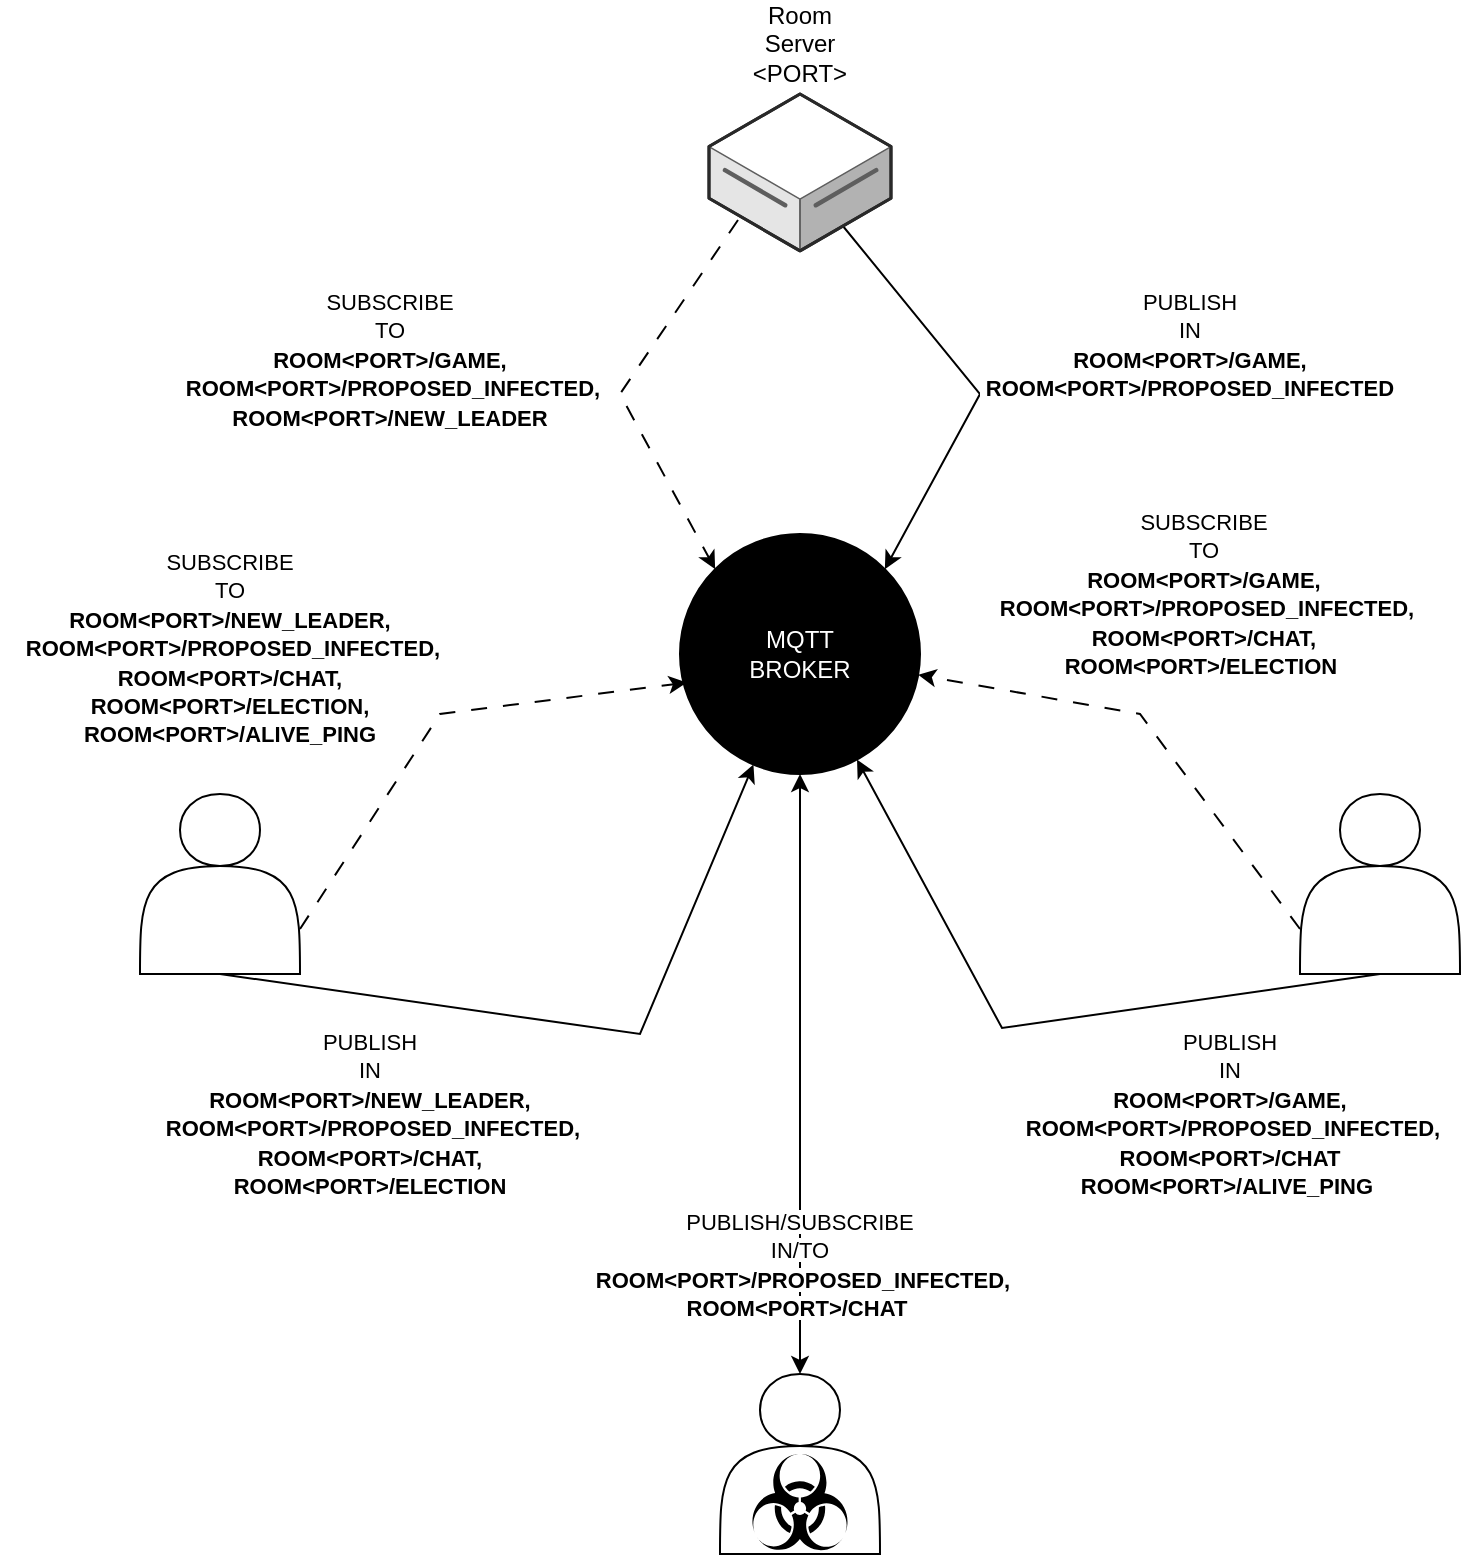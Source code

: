 <mxfile version="20.8.16" type="device"><diagram name="Page-1" id="oCSSiuHpNWdNnxX1yZ3F"><mxGraphModel dx="2333" dy="956" grid="1" gridSize="10" guides="1" tooltips="1" connect="1" arrows="1" fold="1" page="1" pageScale="1" pageWidth="850" pageHeight="1100" math="0" shadow="0"><root><mxCell id="0"/><mxCell id="1" parent="0"/><mxCell id="HqNGN2LF3_eYmWG3QDTP-1" value="&lt;font color=&quot;#ffffff&quot;&gt;MQTT&lt;br&gt;BROKER&lt;br&gt;&lt;/font&gt;" style="ellipse;whiteSpace=wrap;html=1;aspect=fixed;fillColor=#000000;" parent="1" vertex="1"><mxGeometry x="300" y="280" width="120" height="120" as="geometry"/></mxCell><mxCell id="HqNGN2LF3_eYmWG3QDTP-9" value="" style="shape=actor;whiteSpace=wrap;html=1;fontColor=#000000;fillColor=#FFFFFF;" parent="1" vertex="1"><mxGeometry x="610" y="410" width="80" height="90" as="geometry"/></mxCell><mxCell id="HqNGN2LF3_eYmWG3QDTP-10" value="" style="shape=actor;whiteSpace=wrap;html=1;fontColor=#000000;fillColor=#FFFFFF;" parent="1" vertex="1"><mxGeometry x="30" y="410" width="80" height="90" as="geometry"/></mxCell><mxCell id="HqNGN2LF3_eYmWG3QDTP-11" value="" style="shape=image;html=1;verticalAlign=top;verticalLabelPosition=bottom;labelBackgroundColor=#ffffff;imageAspect=0;aspect=fixed;image=https://cdn0.iconfinder.com/data/icons/phosphor-light-vol-2/256/crown-light-128.png;fontColor=#000000;fillColor=#FFFFFF;strokeWidth=1;imageBorder=none;" parent="1" vertex="1"><mxGeometry x="623" y="370" width="54" height="54" as="geometry"/></mxCell><mxCell id="Kact2WP2ps_fsqj1nKf6-3" value="Room Server&lt;br&gt;&amp;lt;PORT&amp;gt;" style="text;html=1;strokeColor=none;fillColor=none;align=center;verticalAlign=middle;whiteSpace=wrap;rounded=0;" vertex="1" parent="1"><mxGeometry x="330" y="20" width="60" height="30" as="geometry"/></mxCell><mxCell id="Kact2WP2ps_fsqj1nKf6-5" value="" style="endArrow=classic;html=1;rounded=0;entryX=1;entryY=0;entryDx=0;entryDy=0;" edge="1" parent="1" target="HqNGN2LF3_eYmWG3QDTP-1"><mxGeometry width="50" height="50" relative="1" as="geometry"><mxPoint x="379" y="123" as="sourcePoint"/><mxPoint x="359.09" y="280" as="targetPoint"/><Array as="points"><mxPoint x="450" y="210"/></Array></mxGeometry></mxCell><mxCell id="Kact2WP2ps_fsqj1nKf6-6" value="&lt;span style=&quot;color: rgb(0, 0, 0); font-family: Helvetica; font-size: 11px; font-style: normal; font-variant-ligatures: normal; font-variant-caps: normal; font-weight: 400; letter-spacing: normal; orphans: 2; text-indent: 0px; text-transform: none; widows: 2; word-spacing: 0px; -webkit-text-stroke-width: 0px; background-color: rgb(255, 255, 255); text-decoration-thickness: initial; text-decoration-style: initial; text-decoration-color: initial; float: none; display: inline !important;&quot;&gt;PUBLISH&lt;/span&gt;&lt;br style=&quot;border-color: var(--border-color); color: rgb(0, 0, 0); font-family: Helvetica; font-size: 11px; font-style: normal; font-variant-ligatures: normal; font-variant-caps: normal; font-weight: 400; letter-spacing: normal; orphans: 2; text-indent: 0px; text-transform: none; widows: 2; word-spacing: 0px; -webkit-text-stroke-width: 0px; text-decoration-thickness: initial; text-decoration-style: initial; text-decoration-color: initial;&quot;&gt;&lt;span style=&quot;color: rgb(0, 0, 0); font-family: Helvetica; font-size: 11px; font-style: normal; font-variant-ligatures: normal; font-variant-caps: normal; font-weight: 400; letter-spacing: normal; orphans: 2; text-indent: 0px; text-transform: none; widows: 2; word-spacing: 0px; -webkit-text-stroke-width: 0px; background-color: rgb(255, 255, 255); text-decoration-thickness: initial; text-decoration-style: initial; text-decoration-color: initial; float: none; display: inline !important;&quot;&gt;IN&lt;/span&gt;&lt;br style=&quot;border-color: var(--border-color); color: rgb(0, 0, 0); font-family: Helvetica; font-size: 11px; font-style: normal; font-variant-ligatures: normal; font-variant-caps: normal; font-weight: 400; letter-spacing: normal; orphans: 2; text-indent: 0px; text-transform: none; widows: 2; word-spacing: 0px; -webkit-text-stroke-width: 0px; text-decoration-thickness: initial; text-decoration-style: initial; text-decoration-color: initial;&quot;&gt;&lt;b&gt;&lt;span style=&quot;color: rgb(0, 0, 0); font-family: Helvetica; font-size: 11px; font-style: normal; font-variant-ligatures: normal; font-variant-caps: normal; letter-spacing: normal; orphans: 2; text-indent: 0px; text-transform: none; widows: 2; word-spacing: 0px; -webkit-text-stroke-width: 0px; background-color: rgb(255, 255, 255); text-decoration-thickness: initial; text-decoration-style: initial; text-decoration-color: initial; float: none; display: inline !important;&quot;&gt;ROOM&amp;lt;PORT&amp;gt;/GAME,&lt;/span&gt;&lt;br style=&quot;border-color: var(--border-color); color: rgb(0, 0, 0); font-family: Helvetica; font-size: 11px; font-style: normal; font-variant-ligatures: normal; font-variant-caps: normal; letter-spacing: normal; orphans: 2; text-indent: 0px; text-transform: none; widows: 2; word-spacing: 0px; -webkit-text-stroke-width: 0px; text-decoration-thickness: initial; text-decoration-style: initial; text-decoration-color: initial;&quot;&gt;&lt;span style=&quot;color: rgb(0, 0, 0); font-family: Helvetica; font-size: 11px; font-style: normal; font-variant-ligatures: normal; font-variant-caps: normal; letter-spacing: normal; orphans: 2; text-indent: 0px; text-transform: none; widows: 2; word-spacing: 0px; -webkit-text-stroke-width: 0px; background-color: rgb(255, 255, 255); text-decoration-thickness: initial; text-decoration-style: initial; text-decoration-color: initial; float: none; display: inline !important;&quot;&gt;&amp;nbsp;ROOM&amp;lt;PORT&amp;gt;/PROPOSED_INFECTED&amp;nbsp;&lt;/span&gt;&lt;/b&gt;" style="text;whiteSpace=wrap;html=1;align=center;" vertex="1" parent="1"><mxGeometry x="440" y="150" width="230" height="80" as="geometry"/></mxCell><mxCell id="Kact2WP2ps_fsqj1nKf6-2" value="" style="verticalLabelPosition=bottom;html=1;verticalAlign=top;strokeWidth=1;align=center;outlineConnect=0;dashed=0;outlineConnect=0;shape=mxgraph.aws3d.dataServer;strokeColor=#5E5E5E;aspect=fixed;" vertex="1" parent="1"><mxGeometry x="314.5" y="60" width="91" height="78.43" as="geometry"/></mxCell><mxCell id="Kact2WP2ps_fsqj1nKf6-8" value="" style="endArrow=classic;html=1;rounded=0;entryX=0;entryY=0;entryDx=0;entryDy=0;endFill=1;startArrow=none;startFill=0;dashed=1;dashPattern=8 8;" edge="1" parent="1" target="HqNGN2LF3_eYmWG3QDTP-1"><mxGeometry width="50" height="50" relative="1" as="geometry"><mxPoint x="329" y="123" as="sourcePoint"/><mxPoint x="282.426" y="310.004" as="targetPoint"/><Array as="points"><mxPoint x="270" y="210"/></Array></mxGeometry></mxCell><mxCell id="Kact2WP2ps_fsqj1nKf6-9" value="&lt;span style=&quot;font-size: 11px; background-color: rgb(255, 255, 255);&quot;&gt;SUBSCRIBE&lt;/span&gt;&lt;br style=&quot;border-color: var(--border-color); color: rgb(0, 0, 0); font-family: Helvetica; font-size: 11px; font-style: normal; font-variant-ligatures: normal; font-variant-caps: normal; font-weight: 400; letter-spacing: normal; orphans: 2; text-indent: 0px; text-transform: none; widows: 2; word-spacing: 0px; -webkit-text-stroke-width: 0px; text-decoration-thickness: initial; text-decoration-style: initial; text-decoration-color: initial;&quot;&gt;&lt;span style=&quot;font-size: 11px; background-color: rgb(255, 255, 255);&quot;&gt;TO&lt;/span&gt;&lt;br style=&quot;border-color: var(--border-color); color: rgb(0, 0, 0); font-family: Helvetica; font-size: 11px; font-style: normal; font-variant-ligatures: normal; font-variant-caps: normal; font-weight: 400; letter-spacing: normal; orphans: 2; text-indent: 0px; text-transform: none; widows: 2; word-spacing: 0px; -webkit-text-stroke-width: 0px; text-decoration-thickness: initial; text-decoration-style: initial; text-decoration-color: initial;&quot;&gt;&lt;b&gt;&lt;span style=&quot;color: rgb(0, 0, 0); font-family: Helvetica; font-size: 11px; font-style: normal; font-variant-ligatures: normal; font-variant-caps: normal; letter-spacing: normal; orphans: 2; text-indent: 0px; text-transform: none; widows: 2; word-spacing: 0px; -webkit-text-stroke-width: 0px; background-color: rgb(255, 255, 255); text-decoration-thickness: initial; text-decoration-style: initial; text-decoration-color: initial; float: none; display: inline !important;&quot;&gt;ROOM&amp;lt;PORT&amp;gt;/GAME,&lt;/span&gt;&lt;br style=&quot;border-color: var(--border-color); color: rgb(0, 0, 0); font-family: Helvetica; font-size: 11px; font-style: normal; font-variant-ligatures: normal; font-variant-caps: normal; letter-spacing: normal; orphans: 2; text-indent: 0px; text-transform: none; widows: 2; word-spacing: 0px; -webkit-text-stroke-width: 0px; text-decoration-thickness: initial; text-decoration-style: initial; text-decoration-color: initial;&quot;&gt;&lt;span style=&quot;color: rgb(0, 0, 0); font-family: Helvetica; font-size: 11px; font-style: normal; font-variant-ligatures: normal; font-variant-caps: normal; letter-spacing: normal; orphans: 2; text-indent: 0px; text-transform: none; widows: 2; word-spacing: 0px; -webkit-text-stroke-width: 0px; background-color: rgb(255, 255, 255); text-decoration-thickness: initial; text-decoration-style: initial; text-decoration-color: initial; float: none; display: inline !important;&quot;&gt;&amp;nbsp;ROOM&amp;lt;PORT&amp;gt;/PROPOSED_INFECTED,&lt;br&gt;ROOM&amp;lt;PORT&amp;gt;/NEW_LEADER&lt;/span&gt;&lt;/b&gt;" style="text;whiteSpace=wrap;html=1;align=center;" vertex="1" parent="1"><mxGeometry x="40" y="150" width="230" height="80" as="geometry"/></mxCell><mxCell id="Kact2WP2ps_fsqj1nKf6-11" value="" style="endArrow=classic;html=1;rounded=0;exitX=0.5;exitY=1;exitDx=0;exitDy=0;" edge="1" parent="1" source="HqNGN2LF3_eYmWG3QDTP-9" target="HqNGN2LF3_eYmWG3QDTP-1"><mxGeometry width="50" height="50" relative="1" as="geometry"><mxPoint x="390" y="440" as="sourcePoint"/><mxPoint x="413.426" y="614.574" as="targetPoint"/><Array as="points"><mxPoint x="461" y="527"/></Array></mxGeometry></mxCell><mxCell id="Kact2WP2ps_fsqj1nKf6-12" value="" style="endArrow=classic;html=1;rounded=0;endFill=1;startArrow=none;startFill=0;dashed=1;dashPattern=8 8;exitX=0;exitY=0.75;exitDx=0;exitDy=0;" edge="1" parent="1" source="HqNGN2LF3_eYmWG3QDTP-9" target="HqNGN2LF3_eYmWG3QDTP-1"><mxGeometry width="50" height="50" relative="1" as="geometry"><mxPoint x="569" y="252.71" as="sourcePoint"/><mxPoint x="557.574" y="427.284" as="targetPoint"/><Array as="points"><mxPoint x="530" y="370"/></Array></mxGeometry></mxCell><mxCell id="Kact2WP2ps_fsqj1nKf6-14" value="&lt;span style=&quot;color: rgb(0, 0, 0); font-family: Helvetica; font-size: 11px; font-style: normal; font-variant-ligatures: normal; font-variant-caps: normal; font-weight: 400; letter-spacing: normal; orphans: 2; text-indent: 0px; text-transform: none; widows: 2; word-spacing: 0px; -webkit-text-stroke-width: 0px; background-color: rgb(255, 255, 255); text-decoration-thickness: initial; text-decoration-style: initial; text-decoration-color: initial; float: none; display: inline !important;&quot;&gt;PUBLISH&lt;/span&gt;&lt;br style=&quot;border-color: var(--border-color); color: rgb(0, 0, 0); font-family: Helvetica; font-size: 11px; font-style: normal; font-variant-ligatures: normal; font-variant-caps: normal; font-weight: 400; letter-spacing: normal; orphans: 2; text-indent: 0px; text-transform: none; widows: 2; word-spacing: 0px; -webkit-text-stroke-width: 0px; text-decoration-thickness: initial; text-decoration-style: initial; text-decoration-color: initial;&quot;&gt;&lt;span style=&quot;color: rgb(0, 0, 0); font-family: Helvetica; font-size: 11px; font-style: normal; font-variant-ligatures: normal; font-variant-caps: normal; font-weight: 400; letter-spacing: normal; orphans: 2; text-indent: 0px; text-transform: none; widows: 2; word-spacing: 0px; -webkit-text-stroke-width: 0px; background-color: rgb(255, 255, 255); text-decoration-thickness: initial; text-decoration-style: initial; text-decoration-color: initial; float: none; display: inline !important;&quot;&gt;IN&lt;/span&gt;&lt;br style=&quot;border-color: var(--border-color); color: rgb(0, 0, 0); font-family: Helvetica; font-size: 11px; font-style: normal; font-variant-ligatures: normal; font-variant-caps: normal; font-weight: 400; letter-spacing: normal; orphans: 2; text-indent: 0px; text-transform: none; widows: 2; word-spacing: 0px; -webkit-text-stroke-width: 0px; text-decoration-thickness: initial; text-decoration-style: initial; text-decoration-color: initial;&quot;&gt;&lt;b&gt;&lt;span style=&quot;color: rgb(0, 0, 0); font-family: Helvetica; font-size: 11px; font-style: normal; font-variant-ligatures: normal; font-variant-caps: normal; letter-spacing: normal; orphans: 2; text-indent: 0px; text-transform: none; widows: 2; word-spacing: 0px; -webkit-text-stroke-width: 0px; background-color: rgb(255, 255, 255); text-decoration-thickness: initial; text-decoration-style: initial; text-decoration-color: initial; float: none; display: inline !important;&quot;&gt;ROOM&amp;lt;PORT&amp;gt;/GAME,&lt;/span&gt;&lt;br style=&quot;border-color: var(--border-color); color: rgb(0, 0, 0); font-family: Helvetica; font-size: 11px; font-style: normal; font-variant-ligatures: normal; font-variant-caps: normal; letter-spacing: normal; orphans: 2; text-indent: 0px; text-transform: none; widows: 2; word-spacing: 0px; -webkit-text-stroke-width: 0px; text-decoration-thickness: initial; text-decoration-style: initial; text-decoration-color: initial;&quot;&gt;&lt;span style=&quot;color: rgb(0, 0, 0); font-family: Helvetica; font-size: 11px; font-style: normal; font-variant-ligatures: normal; font-variant-caps: normal; letter-spacing: normal; orphans: 2; text-indent: 0px; text-transform: none; widows: 2; word-spacing: 0px; -webkit-text-stroke-width: 0px; background-color: rgb(255, 255, 255); text-decoration-thickness: initial; text-decoration-style: initial; text-decoration-color: initial; float: none; display: inline !important;&quot;&gt;&amp;nbsp;ROOM&amp;lt;PORT&amp;gt;/PROPOSED_INFECTED,&lt;br&gt;ROOM&amp;lt;PORT&amp;gt;/CHAT&lt;br&gt;ROOM&amp;lt;PORT&amp;gt;/ALIVE_PING&amp;nbsp;&lt;/span&gt;&lt;/b&gt;" style="text;whiteSpace=wrap;html=1;align=center;" vertex="1" parent="1"><mxGeometry x="460" y="520" width="230" height="80" as="geometry"/></mxCell><mxCell id="Kact2WP2ps_fsqj1nKf6-15" value="&lt;span style=&quot;font-size: 11px; background-color: rgb(255, 255, 255);&quot;&gt;SUBSCRIBE&lt;/span&gt;&lt;br style=&quot;border-color: var(--border-color); color: rgb(0, 0, 0); font-family: Helvetica; font-size: 11px; font-style: normal; font-variant-ligatures: normal; font-variant-caps: normal; font-weight: 400; letter-spacing: normal; orphans: 2; text-indent: 0px; text-transform: none; widows: 2; word-spacing: 0px; -webkit-text-stroke-width: 0px; text-decoration-thickness: initial; text-decoration-style: initial; text-decoration-color: initial;&quot;&gt;&lt;span style=&quot;font-size: 11px; background-color: rgb(255, 255, 255);&quot;&gt;TO&lt;/span&gt;&lt;br style=&quot;border-color: var(--border-color); color: rgb(0, 0, 0); font-family: Helvetica; font-size: 11px; font-style: normal; font-variant-ligatures: normal; font-variant-caps: normal; font-weight: 400; letter-spacing: normal; orphans: 2; text-indent: 0px; text-transform: none; widows: 2; word-spacing: 0px; -webkit-text-stroke-width: 0px; text-decoration-thickness: initial; text-decoration-style: initial; text-decoration-color: initial;&quot;&gt;&lt;b&gt;&lt;span style=&quot;color: rgb(0, 0, 0); font-family: Helvetica; font-size: 11px; font-style: normal; font-variant-ligatures: normal; font-variant-caps: normal; letter-spacing: normal; orphans: 2; text-indent: 0px; text-transform: none; widows: 2; word-spacing: 0px; -webkit-text-stroke-width: 0px; background-color: rgb(255, 255, 255); text-decoration-thickness: initial; text-decoration-style: initial; text-decoration-color: initial; float: none; display: inline !important;&quot;&gt;ROOM&amp;lt;PORT&amp;gt;/GAME,&lt;/span&gt;&lt;br style=&quot;border-color: var(--border-color); color: rgb(0, 0, 0); font-family: Helvetica; font-size: 11px; font-style: normal; font-variant-ligatures: normal; font-variant-caps: normal; letter-spacing: normal; orphans: 2; text-indent: 0px; text-transform: none; widows: 2; word-spacing: 0px; -webkit-text-stroke-width: 0px; text-decoration-thickness: initial; text-decoration-style: initial; text-decoration-color: initial;&quot;&gt;&lt;span style=&quot;color: rgb(0, 0, 0); font-family: Helvetica; font-size: 11px; font-style: normal; font-variant-ligatures: normal; font-variant-caps: normal; letter-spacing: normal; orphans: 2; text-indent: 0px; text-transform: none; widows: 2; word-spacing: 0px; -webkit-text-stroke-width: 0px; background-color: rgb(255, 255, 255); text-decoration-thickness: initial; text-decoration-style: initial; text-decoration-color: initial; float: none; display: inline !important;&quot;&gt;&amp;nbsp;ROOM&amp;lt;PORT&amp;gt;/PROPOSED_INFECTED,&lt;br&gt;ROOM&amp;lt;PORT&amp;gt;/CHAT,&lt;br&gt;ROOM&amp;lt;PORT&amp;gt;/ELECTION&amp;nbsp;&lt;/span&gt;&lt;/b&gt;" style="text;whiteSpace=wrap;html=1;align=center;" vertex="1" parent="1"><mxGeometry x="447" y="260" width="230" height="80" as="geometry"/></mxCell><mxCell id="Kact2WP2ps_fsqj1nKf6-16" value="" style="endArrow=classic;html=1;rounded=0;exitX=0.5;exitY=1;exitDx=0;exitDy=0;" edge="1" parent="1" source="HqNGN2LF3_eYmWG3QDTP-10" target="HqNGN2LF3_eYmWG3QDTP-1"><mxGeometry width="50" height="50" relative="1" as="geometry"><mxPoint x="314.5" y="547.11" as="sourcePoint"/><mxPoint x="52.833" y="439.999" as="targetPoint"/><Array as="points"><mxPoint x="280" y="530"/></Array></mxGeometry></mxCell><mxCell id="Kact2WP2ps_fsqj1nKf6-17" value="&lt;span style=&quot;color: rgb(0, 0, 0); font-family: Helvetica; font-size: 11px; font-style: normal; font-variant-ligatures: normal; font-variant-caps: normal; font-weight: 400; letter-spacing: normal; orphans: 2; text-indent: 0px; text-transform: none; widows: 2; word-spacing: 0px; -webkit-text-stroke-width: 0px; background-color: rgb(255, 255, 255); text-decoration-thickness: initial; text-decoration-style: initial; text-decoration-color: initial; float: none; display: inline !important;&quot;&gt;PUBLISH&lt;/span&gt;&lt;br style=&quot;border-color: var(--border-color); color: rgb(0, 0, 0); font-family: Helvetica; font-size: 11px; font-style: normal; font-variant-ligatures: normal; font-variant-caps: normal; font-weight: 400; letter-spacing: normal; orphans: 2; text-indent: 0px; text-transform: none; widows: 2; word-spacing: 0px; -webkit-text-stroke-width: 0px; text-decoration-thickness: initial; text-decoration-style: initial; text-decoration-color: initial;&quot;&gt;&lt;span style=&quot;color: rgb(0, 0, 0); font-family: Helvetica; font-size: 11px; font-style: normal; font-variant-ligatures: normal; font-variant-caps: normal; font-weight: 400; letter-spacing: normal; orphans: 2; text-indent: 0px; text-transform: none; widows: 2; word-spacing: 0px; -webkit-text-stroke-width: 0px; background-color: rgb(255, 255, 255); text-decoration-thickness: initial; text-decoration-style: initial; text-decoration-color: initial; float: none; display: inline !important;&quot;&gt;IN&lt;/span&gt;&lt;br style=&quot;border-color: var(--border-color); color: rgb(0, 0, 0); font-family: Helvetica; font-size: 11px; font-style: normal; font-variant-ligatures: normal; font-variant-caps: normal; font-weight: 400; letter-spacing: normal; orphans: 2; text-indent: 0px; text-transform: none; widows: 2; word-spacing: 0px; -webkit-text-stroke-width: 0px; text-decoration-thickness: initial; text-decoration-style: initial; text-decoration-color: initial;&quot;&gt;&lt;b&gt;&lt;span style=&quot;color: rgb(0, 0, 0); font-family: Helvetica; font-size: 11px; font-style: normal; font-variant-ligatures: normal; font-variant-caps: normal; letter-spacing: normal; orphans: 2; text-indent: 0px; text-transform: none; widows: 2; word-spacing: 0px; -webkit-text-stroke-width: 0px; background-color: rgb(255, 255, 255); text-decoration-thickness: initial; text-decoration-style: initial; text-decoration-color: initial; float: none; display: inline !important;&quot;&gt;ROOM&amp;lt;PORT&amp;gt;/NEW_LEADER,&lt;/span&gt;&lt;br style=&quot;border-color: var(--border-color); color: rgb(0, 0, 0); font-family: Helvetica; font-size: 11px; font-style: normal; font-variant-ligatures: normal; font-variant-caps: normal; letter-spacing: normal; orphans: 2; text-indent: 0px; text-transform: none; widows: 2; word-spacing: 0px; -webkit-text-stroke-width: 0px; text-decoration-thickness: initial; text-decoration-style: initial; text-decoration-color: initial;&quot;&gt;&lt;span style=&quot;color: rgb(0, 0, 0); font-family: Helvetica; font-size: 11px; font-style: normal; font-variant-ligatures: normal; font-variant-caps: normal; letter-spacing: normal; orphans: 2; text-indent: 0px; text-transform: none; widows: 2; word-spacing: 0px; -webkit-text-stroke-width: 0px; background-color: rgb(255, 255, 255); text-decoration-thickness: initial; text-decoration-style: initial; text-decoration-color: initial; float: none; display: inline !important;&quot;&gt;&amp;nbsp;ROOM&amp;lt;PORT&amp;gt;/PROPOSED_INFECTED,&lt;br&gt;ROOM&amp;lt;PORT&amp;gt;/CHAT,&lt;br&gt;ROOM&amp;lt;PORT&amp;gt;/ELECTION&lt;br&gt;&lt;/span&gt;&lt;/b&gt;" style="text;whiteSpace=wrap;html=1;align=center;" vertex="1" parent="1"><mxGeometry x="30" y="520" width="230" height="80" as="geometry"/></mxCell><mxCell id="Kact2WP2ps_fsqj1nKf6-18" value="&lt;span style=&quot;font-size: 11px; background-color: rgb(255, 255, 255);&quot;&gt;SUBSCRIBE&lt;/span&gt;&lt;br style=&quot;border-color: var(--border-color); color: rgb(0, 0, 0); font-family: Helvetica; font-size: 11px; font-style: normal; font-variant-ligatures: normal; font-variant-caps: normal; font-weight: 400; letter-spacing: normal; orphans: 2; text-indent: 0px; text-transform: none; widows: 2; word-spacing: 0px; -webkit-text-stroke-width: 0px; text-decoration-thickness: initial; text-decoration-style: initial; text-decoration-color: initial;&quot;&gt;&lt;span style=&quot;font-size: 11px; background-color: rgb(255, 255, 255);&quot;&gt;TO&lt;/span&gt;&lt;br style=&quot;border-color: var(--border-color); color: rgb(0, 0, 0); font-family: Helvetica; font-size: 11px; font-style: normal; font-variant-ligatures: normal; font-variant-caps: normal; font-weight: 400; letter-spacing: normal; orphans: 2; text-indent: 0px; text-transform: none; widows: 2; word-spacing: 0px; -webkit-text-stroke-width: 0px; text-decoration-thickness: initial; text-decoration-style: initial; text-decoration-color: initial;&quot;&gt;&lt;b&gt;&lt;span style=&quot;color: rgb(0, 0, 0); font-family: Helvetica; font-size: 11px; font-style: normal; font-variant-ligatures: normal; font-variant-caps: normal; letter-spacing: normal; orphans: 2; text-indent: 0px; text-transform: none; widows: 2; word-spacing: 0px; -webkit-text-stroke-width: 0px; background-color: rgb(255, 255, 255); text-decoration-thickness: initial; text-decoration-style: initial; text-decoration-color: initial; float: none; display: inline !important;&quot;&gt;ROOM&amp;lt;PORT&amp;gt;/NEW_LEADER,&lt;/span&gt;&lt;br style=&quot;border-color: var(--border-color); color: rgb(0, 0, 0); font-family: Helvetica; font-size: 11px; font-style: normal; font-variant-ligatures: normal; font-variant-caps: normal; letter-spacing: normal; orphans: 2; text-indent: 0px; text-transform: none; widows: 2; word-spacing: 0px; -webkit-text-stroke-width: 0px; text-decoration-thickness: initial; text-decoration-style: initial; text-decoration-color: initial;&quot;&gt;&lt;span style=&quot;color: rgb(0, 0, 0); font-family: Helvetica; font-size: 11px; font-style: normal; font-variant-ligatures: normal; font-variant-caps: normal; letter-spacing: normal; orphans: 2; text-indent: 0px; text-transform: none; widows: 2; word-spacing: 0px; -webkit-text-stroke-width: 0px; background-color: rgb(255, 255, 255); text-decoration-thickness: initial; text-decoration-style: initial; text-decoration-color: initial; float: none; display: inline !important;&quot;&gt;&amp;nbsp;ROOM&amp;lt;PORT&amp;gt;/PROPOSED_INFECTED,&lt;br&gt;ROOM&amp;lt;PORT&amp;gt;/CHAT,&lt;br&gt;ROOM&amp;lt;PORT&amp;gt;/ELECTION,&lt;br&gt;ROOM&amp;lt;PORT&amp;gt;/ALIVE_PING&lt;br&gt;&lt;/span&gt;&lt;/b&gt;" style="text;whiteSpace=wrap;html=1;align=center;" vertex="1" parent="1"><mxGeometry x="-40" y="280" width="230" height="80" as="geometry"/></mxCell><mxCell id="Kact2WP2ps_fsqj1nKf6-19" value="" style="endArrow=classic;html=1;rounded=0;endFill=1;startArrow=none;startFill=0;dashed=1;dashPattern=8 8;exitX=1;exitY=0.75;exitDx=0;exitDy=0;entryX=0.028;entryY=0.619;entryDx=0;entryDy=0;entryPerimeter=0;" edge="1" parent="1" source="HqNGN2LF3_eYmWG3QDTP-10" target="HqNGN2LF3_eYmWG3QDTP-1"><mxGeometry width="50" height="50" relative="1" as="geometry"><mxPoint x="250.46" y="467.07" as="sourcePoint"/><mxPoint x="59.547" y="339.997" as="targetPoint"/><Array as="points"><mxPoint x="180" y="370"/></Array></mxGeometry></mxCell><mxCell id="Kact2WP2ps_fsqj1nKf6-20" value="" style="shape=actor;whiteSpace=wrap;html=1;fontColor=#000000;fillColor=#FFFFFF;" vertex="1" parent="1"><mxGeometry x="320" y="700" width="80" height="90" as="geometry"/></mxCell><mxCell id="Kact2WP2ps_fsqj1nKf6-22" value="" style="shape=mxgraph.signs.safety.biohazard;html=1;pointerEvents=1;fillColor=#000000;strokeColor=none;verticalLabelPosition=bottom;verticalAlign=top;align=center;fontColor=#FF3333;" vertex="1" parent="1"><mxGeometry x="334.5" y="740" width="51" height="50" as="geometry"/></mxCell><mxCell id="Kact2WP2ps_fsqj1nKf6-23" value="" style="endArrow=classic;html=1;rounded=0;exitX=0.5;exitY=0;exitDx=0;exitDy=0;entryX=0.5;entryY=1;entryDx=0;entryDy=0;startArrow=classic;startFill=1;" edge="1" parent="1" source="Kact2WP2ps_fsqj1nKf6-20" target="HqNGN2LF3_eYmWG3QDTP-1"><mxGeometry width="50" height="50" relative="1" as="geometry"><mxPoint x="610" y="590.2" as="sourcePoint"/><mxPoint x="348.49" y="483.005" as="targetPoint"/><Array as="points"/></mxGeometry></mxCell><mxCell id="Kact2WP2ps_fsqj1nKf6-24" value="&lt;span style=&quot;color: rgb(0, 0, 0); font-family: Helvetica; font-size: 11px; font-style: normal; font-variant-ligatures: normal; font-variant-caps: normal; font-weight: 400; letter-spacing: normal; orphans: 2; text-indent: 0px; text-transform: none; widows: 2; word-spacing: 0px; -webkit-text-stroke-width: 0px; background-color: rgb(255, 255, 255); text-decoration-thickness: initial; text-decoration-style: initial; text-decoration-color: initial; float: none; display: inline !important;&quot;&gt;PUBLISH/SUBSCRIBE&lt;/span&gt;&lt;br style=&quot;border-color: var(--border-color); color: rgb(0, 0, 0); font-family: Helvetica; font-size: 11px; font-style: normal; font-variant-ligatures: normal; font-variant-caps: normal; font-weight: 400; letter-spacing: normal; orphans: 2; text-indent: 0px; text-transform: none; widows: 2; word-spacing: 0px; -webkit-text-stroke-width: 0px; text-decoration-thickness: initial; text-decoration-style: initial; text-decoration-color: initial;&quot;&gt;&lt;span style=&quot;color: rgb(0, 0, 0); font-family: Helvetica; font-size: 11px; font-style: normal; font-variant-ligatures: normal; font-variant-caps: normal; font-weight: 400; letter-spacing: normal; orphans: 2; text-indent: 0px; text-transform: none; widows: 2; word-spacing: 0px; -webkit-text-stroke-width: 0px; background-color: rgb(255, 255, 255); text-decoration-thickness: initial; text-decoration-style: initial; text-decoration-color: initial; float: none; display: inline !important;&quot;&gt;IN/TO&lt;/span&gt;&lt;b&gt;&lt;br style=&quot;border-color: var(--border-color); color: rgb(0, 0, 0); font-family: Helvetica; font-size: 11px; font-style: normal; font-variant-ligatures: normal; font-variant-caps: normal; letter-spacing: normal; orphans: 2; text-indent: 0px; text-transform: none; widows: 2; word-spacing: 0px; -webkit-text-stroke-width: 0px; text-decoration-thickness: initial; text-decoration-style: initial; text-decoration-color: initial;&quot;&gt;&lt;span style=&quot;color: rgb(0, 0, 0); font-family: Helvetica; font-size: 11px; font-style: normal; font-variant-ligatures: normal; font-variant-caps: normal; letter-spacing: normal; orphans: 2; text-indent: 0px; text-transform: none; widows: 2; word-spacing: 0px; -webkit-text-stroke-width: 0px; background-color: rgb(255, 255, 255); text-decoration-thickness: initial; text-decoration-style: initial; text-decoration-color: initial; float: none; display: inline !important;&quot;&gt;&amp;nbsp;ROOM&amp;lt;PORT&amp;gt;/PROPOSED_INFECTED,&lt;br&gt;ROOM&amp;lt;PORT&amp;gt;/CHAT&amp;nbsp;&lt;/span&gt;&lt;/b&gt;" style="text;whiteSpace=wrap;html=1;align=center;" vertex="1" parent="1"><mxGeometry x="245" y="610" width="230" height="80" as="geometry"/></mxCell></root></mxGraphModel></diagram></mxfile>